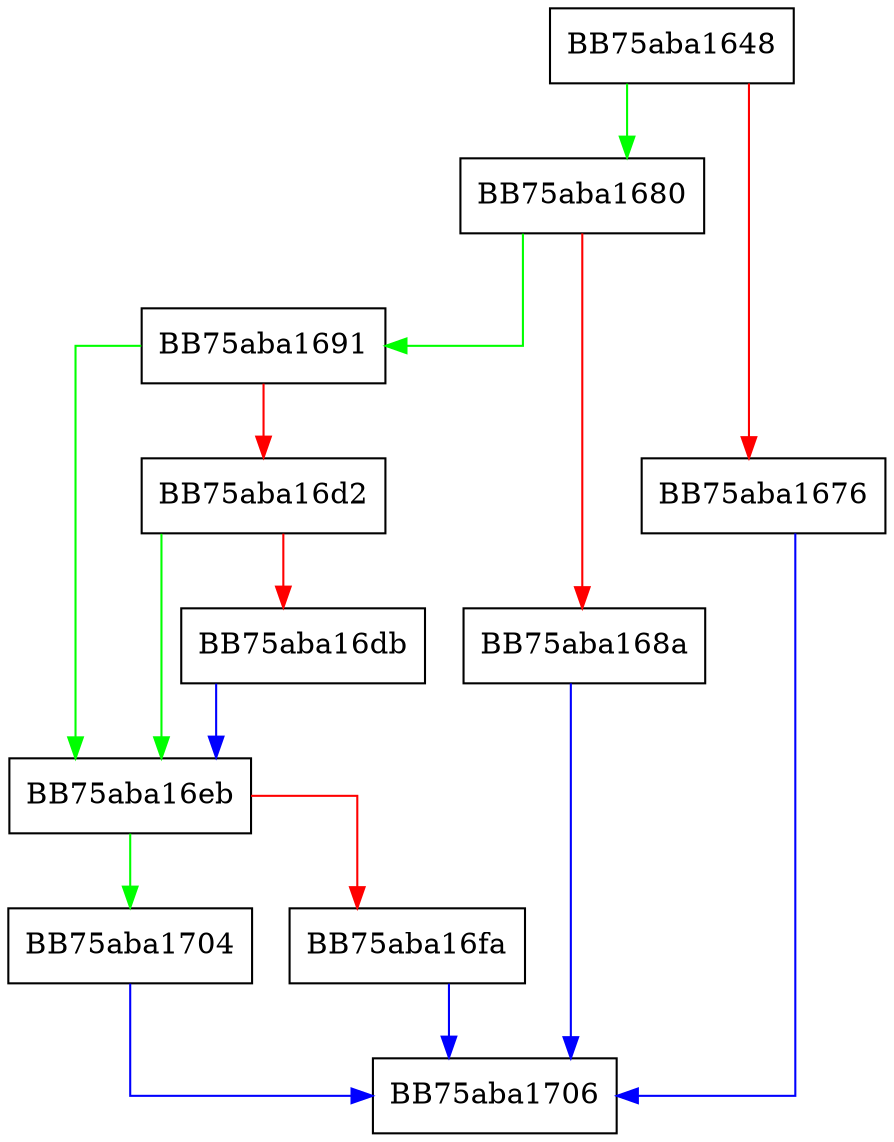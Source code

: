 digraph AcquireInstance {
  node [shape="box"];
  graph [splines=ortho];
  BB75aba1648 -> BB75aba1680 [color="green"];
  BB75aba1648 -> BB75aba1676 [color="red"];
  BB75aba1676 -> BB75aba1706 [color="blue"];
  BB75aba1680 -> BB75aba1691 [color="green"];
  BB75aba1680 -> BB75aba168a [color="red"];
  BB75aba168a -> BB75aba1706 [color="blue"];
  BB75aba1691 -> BB75aba16eb [color="green"];
  BB75aba1691 -> BB75aba16d2 [color="red"];
  BB75aba16d2 -> BB75aba16eb [color="green"];
  BB75aba16d2 -> BB75aba16db [color="red"];
  BB75aba16db -> BB75aba16eb [color="blue"];
  BB75aba16eb -> BB75aba1704 [color="green"];
  BB75aba16eb -> BB75aba16fa [color="red"];
  BB75aba16fa -> BB75aba1706 [color="blue"];
  BB75aba1704 -> BB75aba1706 [color="blue"];
}